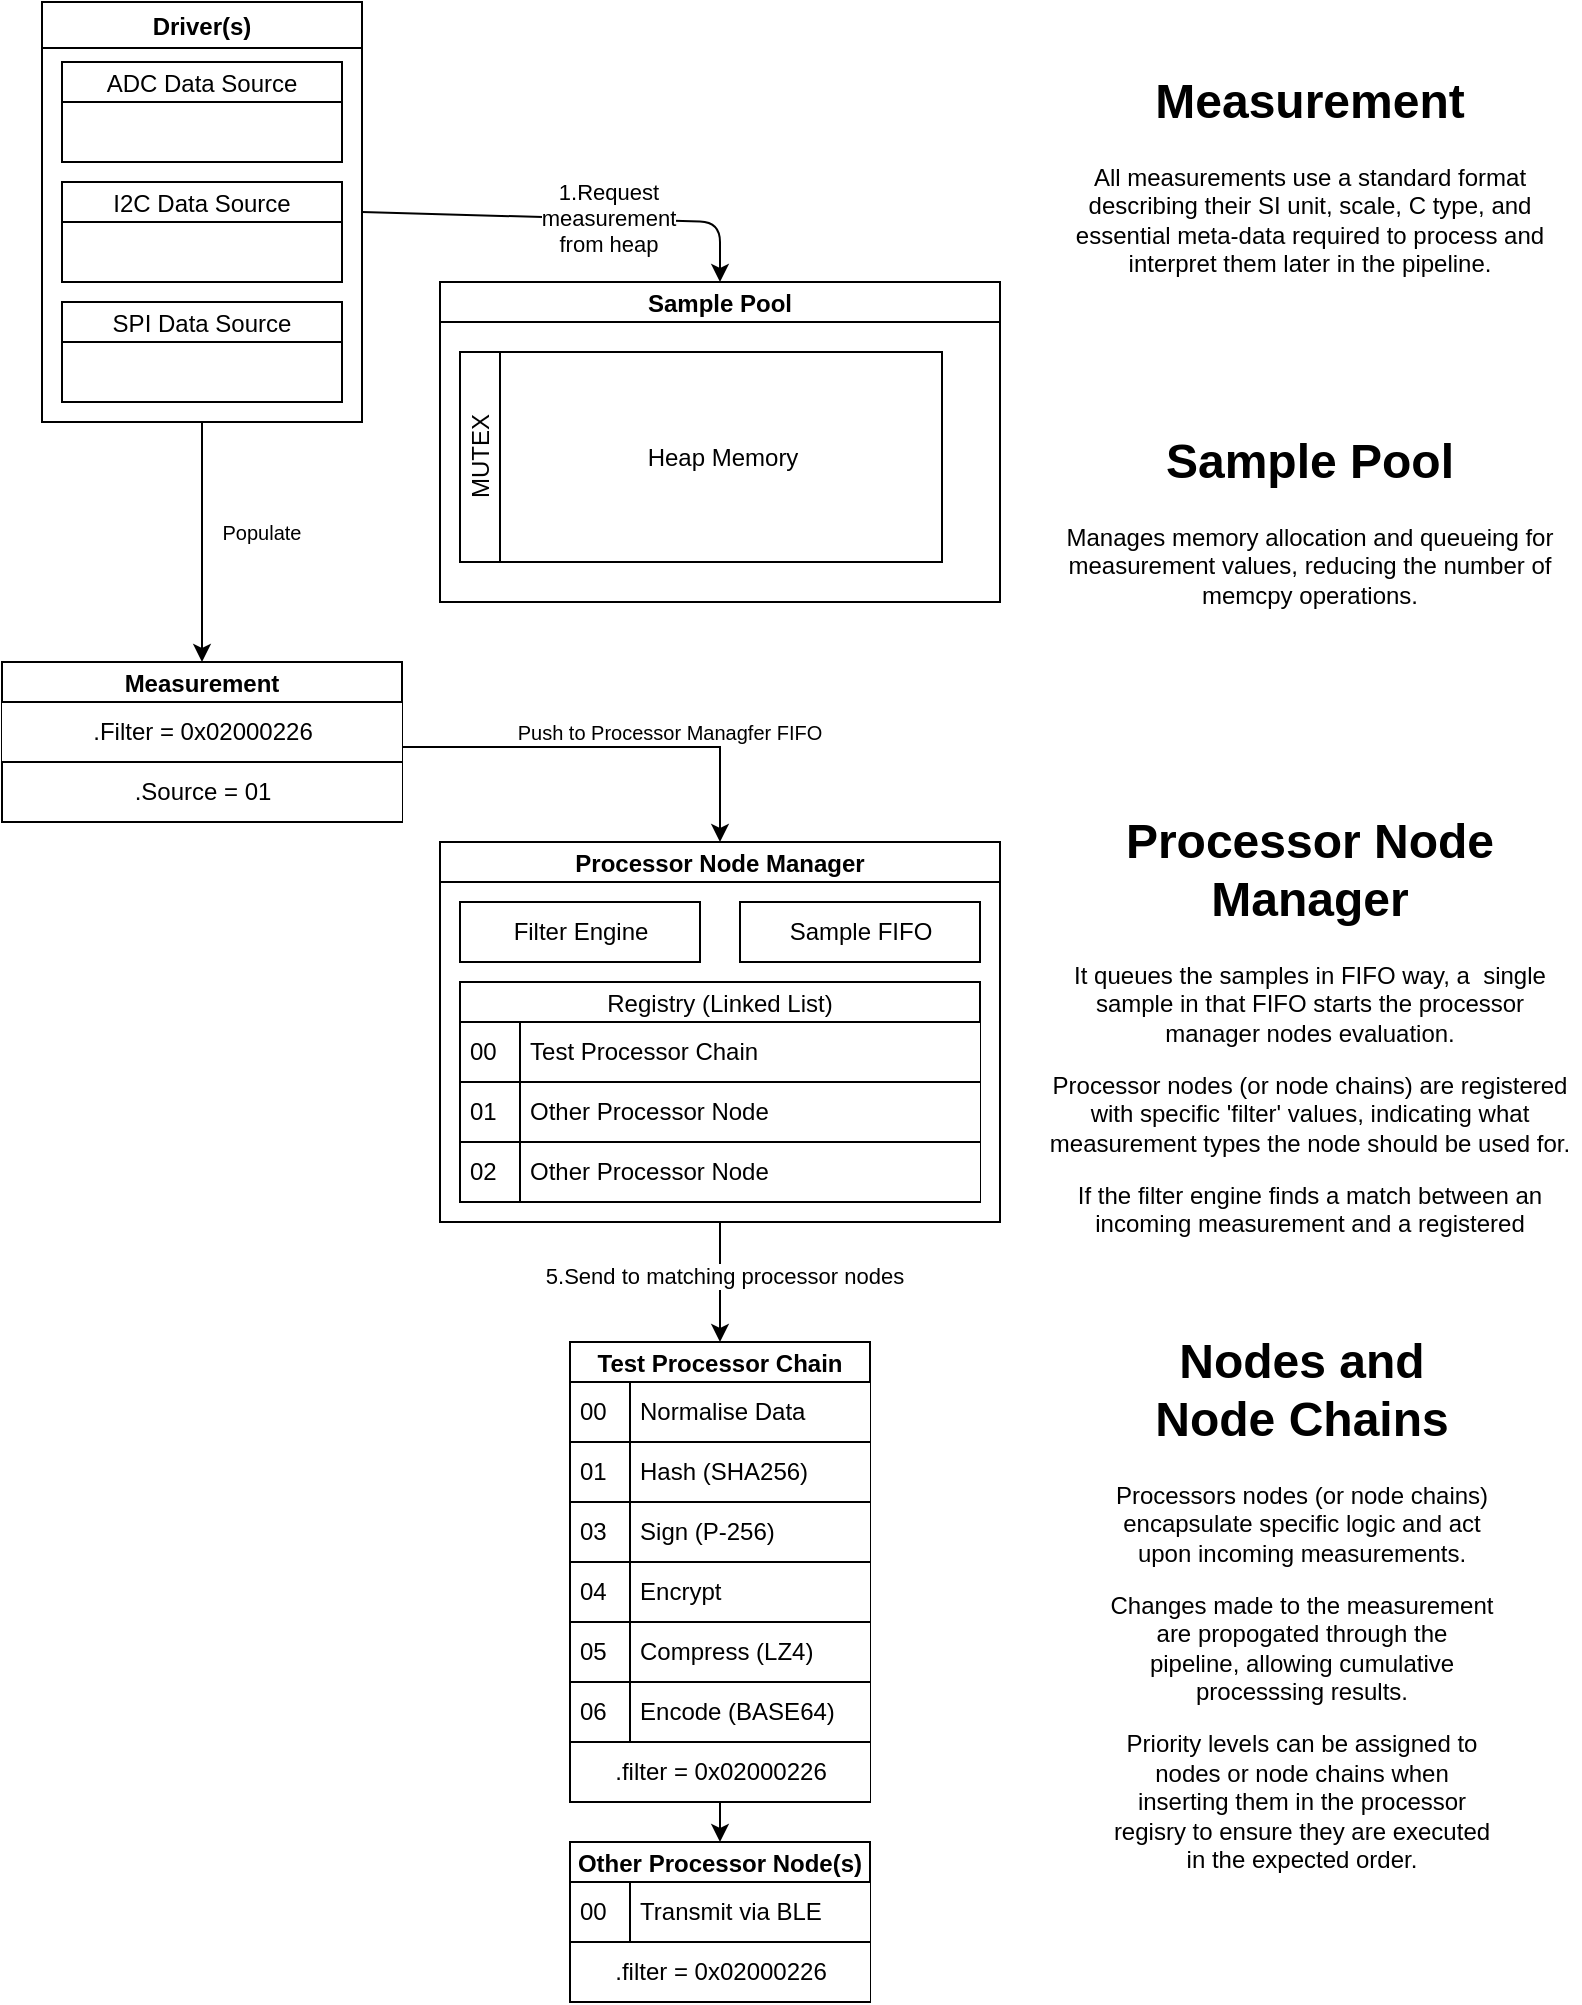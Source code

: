 <mxfile version="20.3.0" type="device"><diagram id="O-7cJ8llPcHw7L62qQBe" name="Page-1"><mxGraphModel dx="1348" dy="878" grid="1" gridSize="10" guides="1" tooltips="1" connect="1" arrows="1" fold="1" page="1" pageScale="1" pageWidth="827" pageHeight="1169" math="0" shadow="0"><root><mxCell id="0"/><mxCell id="1" parent="0"/><mxCell id="2" value="ADC Data Source" style="swimlane;fontStyle=0;childLayout=stackLayout;horizontal=1;startSize=20;fillColor=#ffffff;horizontalStack=0;resizeParent=1;resizeParentMax=0;resizeLast=0;collapsible=0;marginBottom=0;swimlaneFillColor=#ffffff;" parent="1" vertex="1"><mxGeometry x="40" y="50" width="140" height="50" as="geometry"/></mxCell><mxCell id="3" value="I2C Data Source" style="swimlane;fontStyle=0;childLayout=stackLayout;horizontal=1;startSize=20;fillColor=#ffffff;horizontalStack=0;resizeParent=1;resizeParentMax=0;resizeLast=0;collapsible=0;marginBottom=0;swimlaneFillColor=#ffffff;" parent="1" vertex="1"><mxGeometry x="40" y="110" width="140" height="50" as="geometry"/></mxCell><mxCell id="4" value="SPI Data Source" style="swimlane;fontStyle=0;childLayout=stackLayout;horizontal=1;startSize=20;fillColor=#ffffff;horizontalStack=0;resizeParent=1;resizeParentMax=0;resizeLast=0;collapsible=0;marginBottom=0;swimlaneFillColor=#ffffff;" parent="1" vertex="1"><mxGeometry x="40" y="170" width="140" height="50" as="geometry"/></mxCell><mxCell id="18" value="Measurement" style="swimlane;fontStyle=1;childLayout=stackLayout;horizontal=1;startSize=20;fillColor=#ffffff;horizontalStack=0;resizeParent=1;resizeParentMax=0;resizeLast=0;collapsible=0;marginBottom=0;swimlaneFillColor=#ffffff;" parent="1" vertex="1"><mxGeometry x="10" y="350" width="200" height="80" as="geometry"/></mxCell><mxCell id="21" value=".Filter = 0x02000226" style="html=1;dashed=0;whitespace=wrap;shape=partialRectangle;right=0;left=0;" parent="18" vertex="1"><mxGeometry y="20" width="200" height="30" as="geometry"/></mxCell><mxCell id="33" value=".Source = 01" style="html=1;dashed=0;whitespace=wrap;shape=partialRectangle;right=0;" parent="18" vertex="1"><mxGeometry y="50" width="200" height="30" as="geometry"/></mxCell><mxCell id="22" value="Sample Pool" style="swimlane;fontStyle=1;childLayout=stackLayout;horizontal=1;startSize=20;fillColor=#ffffff;horizontalStack=0;resizeParent=1;resizeParentMax=0;resizeLast=0;collapsible=0;marginBottom=0;swimlaneFillColor=#ffffff;" parent="1" vertex="1"><mxGeometry x="229" y="160" width="280" height="160" as="geometry"/></mxCell><mxCell id="24" value="Heap Memory" style="html=1;dashed=0;whitespace=wrap;" parent="1" vertex="1"><mxGeometry x="259" y="195" width="221" height="105" as="geometry"/></mxCell><mxCell id="25" value="MUTEX" style="html=1;dashed=0;whitespace=wrap;direction=west;horizontal=0;" parent="1" vertex="1"><mxGeometry x="239" y="195" width="20" height="105" as="geometry"/></mxCell><mxCell id="38" value="Processor Node Manager" style="swimlane;fontStyle=1;childLayout=stackLayout;horizontal=1;startSize=20;fillColor=#ffffff;horizontalStack=0;resizeParent=1;resizeParentMax=0;resizeLast=0;collapsible=0;marginBottom=0;swimlaneFillColor=#ffffff;" parent="1" vertex="1"><mxGeometry x="229" y="440" width="280" height="190" as="geometry"/></mxCell><mxCell id="42" value="Test Processor Chain" style="swimlane;fontStyle=1;childLayout=stackLayout;horizontal=1;startSize=20;fillColor=#ffffff;horizontalStack=0;resizeParent=1;resizeParentMax=0;resizeLast=0;collapsible=0;marginBottom=0;swimlaneFillColor=#ffffff;" parent="1" vertex="1"><mxGeometry x="294" y="690" width="150" height="230" as="geometry"/></mxCell><mxCell id="43" value="00&amp;nbsp; &amp;nbsp; &amp;nbsp;Normalise Data" style="html=1;dashed=0;whitespace=wrap;shape=mxgraph.dfd.dataStoreID;align=left;spacingLeft=3;points=[[0,0],[0.5,0],[1,0],[0,0.5],[1,0.5],[0,1],[0.5,1],[1,1]];" parent="42" vertex="1"><mxGeometry y="20" width="150" height="30" as="geometry"/></mxCell><mxCell id="44" value="01&amp;nbsp; &amp;nbsp; &amp;nbsp;Hash (SHA256)" style="html=1;dashed=0;whitespace=wrap;shape=mxgraph.dfd.dataStoreID;align=left;spacingLeft=3;points=[[0,0],[0.5,0],[1,0],[0,0.5],[1,0.5],[0,1],[0.5,1],[1,1]];" parent="42" vertex="1"><mxGeometry y="50" width="150" height="30" as="geometry"/></mxCell><mxCell id="45" value="03&amp;nbsp; &amp;nbsp; &amp;nbsp;Sign (P-256)" style="html=1;dashed=0;whitespace=wrap;shape=mxgraph.dfd.dataStoreID;align=left;spacingLeft=3;points=[[0,0],[0.5,0],[1,0],[0,0.5],[1,0.5],[0,1],[0.5,1],[1,1]];" parent="42" vertex="1"><mxGeometry y="80" width="150" height="30" as="geometry"/></mxCell><mxCell id="46" value="04&amp;nbsp; &amp;nbsp; &amp;nbsp;Encrypt" style="html=1;dashed=0;whitespace=wrap;shape=mxgraph.dfd.dataStoreID;align=left;spacingLeft=3;points=[[0,0],[0.5,0],[1,0],[0,0.5],[1,0.5],[0,1],[0.5,1],[1,1]];" parent="42" vertex="1"><mxGeometry y="110" width="150" height="30" as="geometry"/></mxCell><mxCell id="47" value="05&amp;nbsp; &amp;nbsp; &amp;nbsp;Compress (LZ4)" style="html=1;dashed=0;whitespace=wrap;shape=mxgraph.dfd.dataStoreID;align=left;spacingLeft=3;points=[[0,0],[0.5,0],[1,0],[0,0.5],[1,0.5],[0,1],[0.5,1],[1,1]];" parent="42" vertex="1"><mxGeometry y="140" width="150" height="30" as="geometry"/></mxCell><mxCell id="48" value="06&amp;nbsp; &amp;nbsp; &amp;nbsp;Encode (BASE64)" style="html=1;dashed=0;whitespace=wrap;shape=mxgraph.dfd.dataStoreID;align=left;spacingLeft=3;points=[[0,0],[0.5,0],[1,0],[0,0.5],[1,0.5],[0,1],[0.5,1],[1,1]];" parent="42" vertex="1"><mxGeometry y="170" width="150" height="30" as="geometry"/></mxCell><mxCell id="50" value=".filter = 0x02000226" style="html=1;dashed=0;whitespace=wrap;shape=partialRectangle;right=0;" parent="42" vertex="1"><mxGeometry y="200" width="150" height="30" as="geometry"/></mxCell><mxCell id="49" value="Registry (Linked List)" style="swimlane;fontStyle=0;childLayout=stackLayout;horizontal=1;startSize=20;fillColor=#ffffff;horizontalStack=0;resizeParent=1;resizeParentMax=0;resizeLast=0;collapsible=0;marginBottom=0;swimlaneFillColor=#ffffff;" parent="1" vertex="1"><mxGeometry x="239" y="510" width="260" height="110" as="geometry"/></mxCell><mxCell id="53" value="00&amp;nbsp; &amp;nbsp; &amp;nbsp;Test Processor Chain" style="html=1;dashed=0;whitespace=wrap;shape=mxgraph.dfd.dataStoreID;align=left;spacingLeft=3;points=[[0,0],[0.5,0],[1,0],[0,0.5],[1,0.5],[0,1],[0.5,1],[1,1]];" parent="49" vertex="1"><mxGeometry y="20" width="260" height="30" as="geometry"/></mxCell><mxCell id="59" value="01&amp;nbsp; &amp;nbsp; &amp;nbsp;Other Processor Node" style="html=1;dashed=0;whitespace=wrap;shape=mxgraph.dfd.dataStoreID;align=left;spacingLeft=3;points=[[0,0],[0.5,0],[1,0],[0,0.5],[1,0.5],[0,1],[0.5,1],[1,1]];" parent="49" vertex="1"><mxGeometry y="50" width="260" height="30" as="geometry"/></mxCell><mxCell id="60" value="02&amp;nbsp; &amp;nbsp; &amp;nbsp;Other Processor Node" style="html=1;dashed=0;whitespace=wrap;shape=mxgraph.dfd.dataStoreID;align=left;spacingLeft=3;points=[[0,0],[0.5,0],[1,0],[0,0.5],[1,0.5],[0,1],[0.5,1],[1,1]];" parent="49" vertex="1"><mxGeometry y="80" width="260" height="30" as="geometry"/></mxCell><mxCell id="54" value="Filter Engine" style="html=1;dashed=0;whitespace=wrap;" parent="1" vertex="1"><mxGeometry x="239" y="470" width="120" height="30" as="geometry"/></mxCell><mxCell id="57" value="&lt;h1&gt;Sample Pool&lt;/h1&gt;&lt;p&gt;Manages memory allocation and queueing for measurement values, reducing the number of memcpy operations.&lt;/p&gt;" style="text;html=1;strokeColor=none;fillColor=none;spacing=5;spacingTop=-20;whiteSpace=wrap;overflow=hidden;rounded=0;align=center;" parent="1" vertex="1"><mxGeometry x="529" y="230" width="270" height="120" as="geometry"/></mxCell><mxCell id="58" value="&lt;h1&gt;Processor Node Manager&lt;/h1&gt;&lt;div&gt;It queues the samples in FIFO way, a&amp;nbsp; single sample in that FIFO starts the processor manager nodes evaluation.&lt;/div&gt;&lt;p&gt;Processor nodes (or node chains) are registered with specific 'filter' values, indicating what measurement types the node should be used for.&lt;/p&gt;&lt;p&gt;If the filter engine finds a match between an incoming measurement and a registered processor node, the node will be executed with the matching measurement.&lt;/p&gt;" style="text;html=1;strokeColor=none;fillColor=none;spacing=5;spacingTop=-20;whiteSpace=wrap;overflow=hidden;rounded=0;align=center;" parent="1" vertex="1"><mxGeometry x="529" y="420" width="270" height="220" as="geometry"/></mxCell><mxCell id="61" value="Sample FIFO" style="html=1;dashed=0;whitespace=wrap;align=center;" parent="1" vertex="1"><mxGeometry x="379" y="470" width="120" height="30" as="geometry"/></mxCell><mxCell id="62" value="&lt;h1&gt;Nodes and&lt;br&gt;Node Chains&lt;/h1&gt;&lt;p&gt;Processors nodes (or node chains) encapsulate specific logic and act upon incoming measurements.&lt;/p&gt;&lt;p&gt;Changes made to the measurement are propogated through the pipeline, allowing cumulative processsing results.&lt;/p&gt;&lt;p&gt;Priority levels can be assigned to nodes or node chains when inserting them in the processor regisry to ensure they are executed in the expected order.&lt;/p&gt;" style="text;html=1;strokeColor=none;fillColor=none;spacing=5;spacingTop=-20;whiteSpace=wrap;overflow=hidden;rounded=0;align=center;" parent="1" vertex="1"><mxGeometry x="560" y="680" width="200" height="300" as="geometry"/></mxCell><mxCell id="ESfBbseqTEWFyI1v1iBY-97" style="edgeStyle=orthogonalEdgeStyle;rounded=0;orthogonalLoop=1;jettySize=auto;html=1;exitX=0.5;exitY=1;exitDx=0;exitDy=0;entryX=0.5;entryY=0;entryDx=0;entryDy=0;" edge="1" parent="1" source="73" target="18"><mxGeometry relative="1" as="geometry"/></mxCell><mxCell id="73" value="Driver(s)" style="swimlane;" parent="1" vertex="1"><mxGeometry x="30" y="20" width="160" height="210" as="geometry"/></mxCell><mxCell id="79" value="&lt;h1&gt;Measurement&lt;/h1&gt;&lt;p&gt;All measurements use a standard format describing their SI unit, scale, C type, and essential meta-data required to process and interpret them later in the pipeline.&lt;/p&gt;" style="text;html=1;strokeColor=none;fillColor=none;spacing=5;spacingTop=-20;whiteSpace=wrap;overflow=hidden;rounded=0;align=center;" parent="1" vertex="1"><mxGeometry x="529" y="50" width="270" height="120" as="geometry"/></mxCell><mxCell id="81" value="1.Request&lt;br&gt;measurement&lt;br&gt;from heap" style="endArrow=classic;html=1;exitX=1;exitY=0.5;exitDx=0;exitDy=0;entryX=0.5;entryY=0;entryDx=0;entryDy=0;" parent="1" source="73" edge="1" target="22"><mxGeometry x="0.176" width="50" height="50" relative="1" as="geometry"><mxPoint x="390" y="310" as="sourcePoint"/><mxPoint x="230" y="320" as="targetPoint"/><Array as="points"><mxPoint x="369" y="130"/></Array><mxPoint as="offset"/></mxGeometry></mxCell><mxCell id="82" value="" style="endArrow=classic;html=1;entryX=0.5;entryY=0;entryDx=0;entryDy=0;exitX=0.5;exitY=1;exitDx=0;exitDy=0;" parent="1" source="38" target="42" edge="1"><mxGeometry width="50" height="50" relative="1" as="geometry"><mxPoint x="275" y="630" as="sourcePoint"/><mxPoint x="440" y="640" as="targetPoint"/></mxGeometry></mxCell><mxCell id="83" value="5.Send to matching processor nodes" style="edgeLabel;html=1;align=center;verticalAlign=middle;resizable=0;points=[];" parent="82" vertex="1" connectable="0"><mxGeometry x="-0.1" y="2" relative="1" as="geometry"><mxPoint as="offset"/></mxGeometry></mxCell><mxCell id="84" value="Other Processor Node(s)" style="swimlane;fontStyle=1;childLayout=stackLayout;horizontal=1;startSize=20;fillColor=#ffffff;horizontalStack=0;resizeParent=1;resizeParentMax=0;resizeLast=0;collapsible=0;marginBottom=0;swimlaneFillColor=#ffffff;" parent="1" vertex="1"><mxGeometry x="294" y="940" width="150" height="80" as="geometry"/></mxCell><mxCell id="85" value="00&amp;nbsp; &amp;nbsp; &amp;nbsp;Transmit via BLE" style="html=1;dashed=0;whitespace=wrap;shape=mxgraph.dfd.dataStoreID;align=left;spacingLeft=3;points=[[0,0],[0.5,0],[1,0],[0,0.5],[1,0.5],[0,1],[0.5,1],[1,1]];" parent="84" vertex="1"><mxGeometry y="20" width="150" height="30" as="geometry"/></mxCell><mxCell id="91" value=".filter = 0x02000226" style="html=1;dashed=0;whitespace=wrap;shape=partialRectangle;right=0;" parent="84" vertex="1"><mxGeometry y="50" width="150" height="30" as="geometry"/></mxCell><mxCell id="95" value="" style="endArrow=classic;html=1;exitX=0.5;exitY=1;exitDx=0;exitDy=0;entryX=0.5;entryY=0;entryDx=0;entryDy=0;" parent="1" source="50" target="84" edge="1"><mxGeometry width="50" height="50" relative="1" as="geometry"><mxPoint x="390" y="890" as="sourcePoint"/><mxPoint x="440" y="840" as="targetPoint"/></mxGeometry></mxCell><mxCell id="ESfBbseqTEWFyI1v1iBY-98" style="edgeStyle=orthogonalEdgeStyle;rounded=0;orthogonalLoop=1;jettySize=auto;html=1;exitX=1;exitY=0.75;exitDx=0;exitDy=0;entryX=0.5;entryY=0;entryDx=0;entryDy=0;" edge="1" parent="1" source="21" target="38"><mxGeometry relative="1" as="geometry"/></mxCell><mxCell id="ESfBbseqTEWFyI1v1iBY-99" value="&lt;font style=&quot;font-size: 10px;&quot;&gt;Populate&lt;/font&gt;" style="text;html=1;strokeColor=none;fillColor=none;align=center;verticalAlign=middle;whiteSpace=wrap;rounded=0;" vertex="1" parent="1"><mxGeometry x="110" y="270" width="60" height="30" as="geometry"/></mxCell><mxCell id="ESfBbseqTEWFyI1v1iBY-100" value="&lt;font style=&quot;font-size: 10px;&quot;&gt;Push to Processor Managfer FIFO&lt;/font&gt;" style="text;html=1;strokeColor=none;fillColor=none;align=center;verticalAlign=middle;whiteSpace=wrap;rounded=0;" vertex="1" parent="1"><mxGeometry x="239" y="370" width="210" height="30" as="geometry"/></mxCell></root></mxGraphModel></diagram></mxfile>